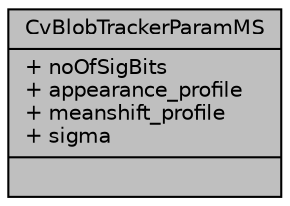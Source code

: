digraph "CvBlobTrackerParamMS"
{
 // LATEX_PDF_SIZE
  edge [fontname="Helvetica",fontsize="10",labelfontname="Helvetica",labelfontsize="10"];
  node [fontname="Helvetica",fontsize="10",shape=record];
  Node1 [label="{CvBlobTrackerParamMS\n|+ noOfSigBits\l+ appearance_profile\l+ meanshift_profile\l+ sigma\l|}",height=0.2,width=0.4,color="black", fillcolor="grey75", style="filled", fontcolor="black",tooltip=" "];
}
